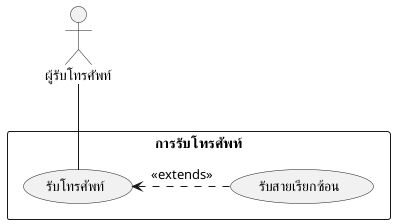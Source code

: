 @startuml
'https://plantuml.com/use-case-diagram

actor "ผู้รับโทรศัพท์" as actorCallReciever

rectangle "การรับโทรศัพท์" as revievedCall {
    usecase (รับโทรศัพท์) as usecaseRecieve
    usecase (รับสายเรียกซ้อน) as usecaseCallWaiting

    actorCallReciever -- usecaseRecieve
    usecaseRecieve <. usecaseCallWaiting : <<extends>>
}
@enduml